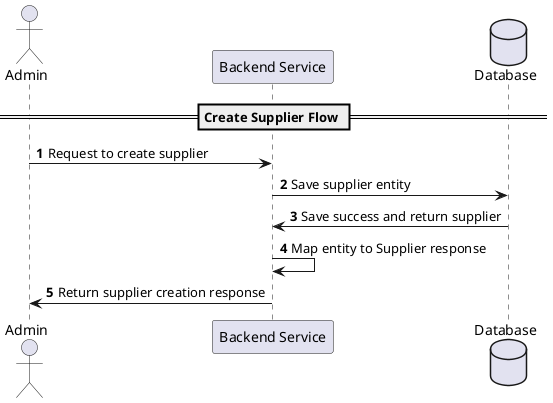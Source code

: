 @startuml
autonumber

actor Admin as "Admin"
participant Backend as "Backend Service"
database DB as "Database"

== Create Supplier Flow ==
Admin -> Backend: Request to create supplier
Backend -> DB: Save supplier entity
DB -> Backend: Save success and return supplier
Backend -> Backend: Map entity to Supplier response
Backend -> Admin: Return supplier creation response
@enduml
